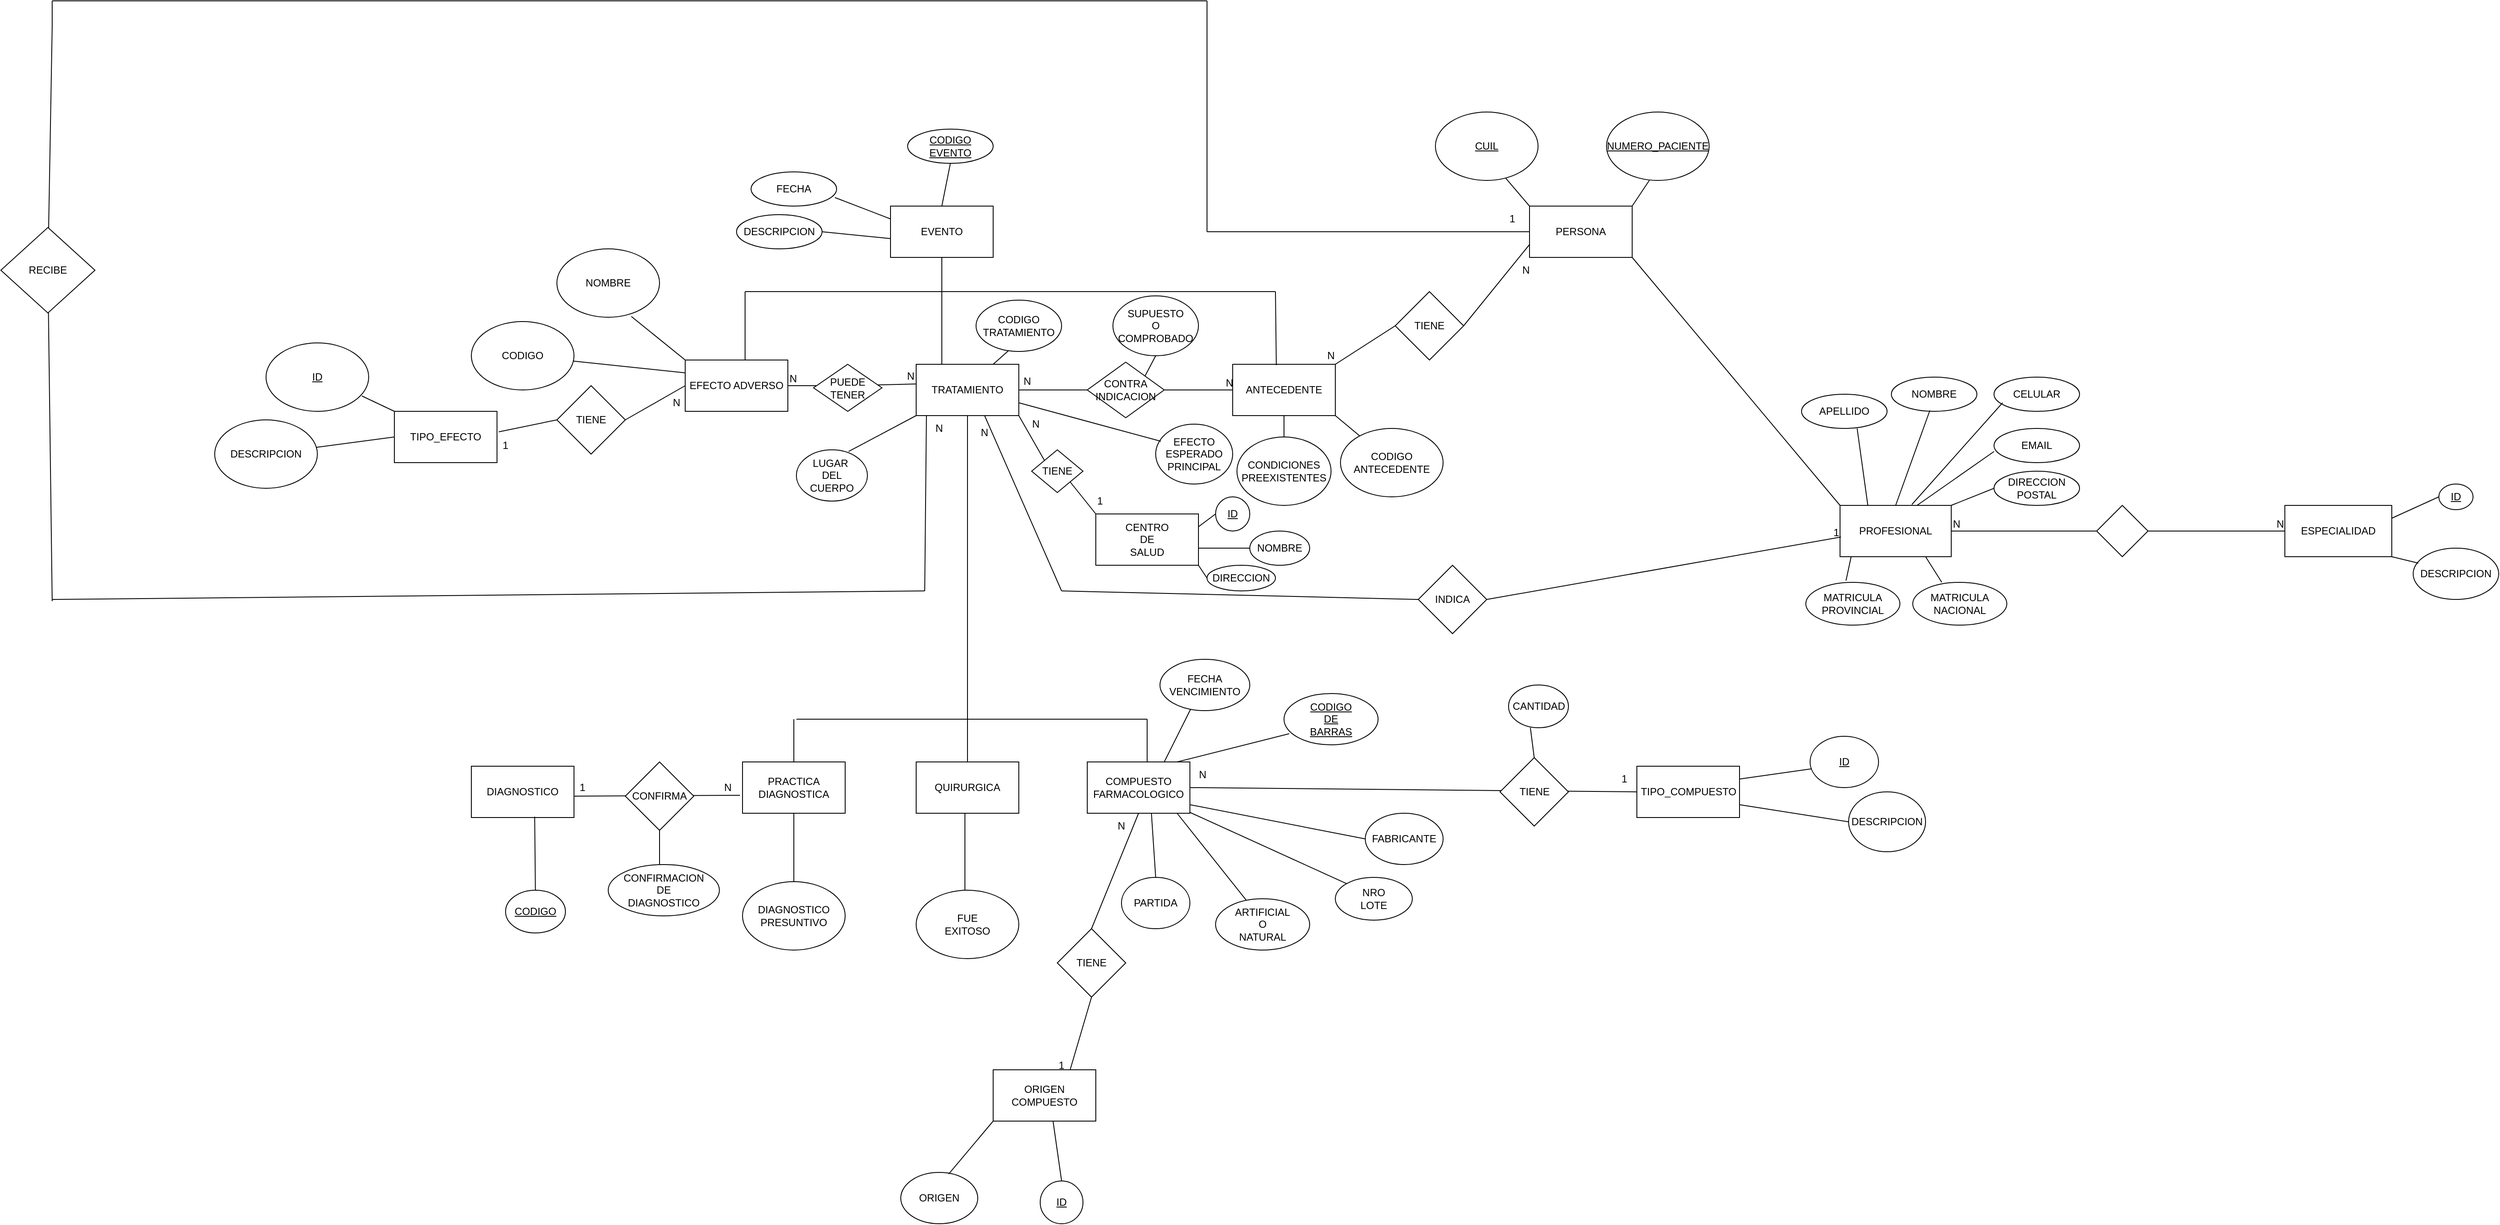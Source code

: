 <mxfile version="21.1.2" type="device">
  <diagram name="Página-1" id="tJ8bH1NhNrcFLUNnNZUb">
    <mxGraphModel dx="4074" dy="2107" grid="1" gridSize="10" guides="1" tooltips="1" connect="1" arrows="1" fold="1" page="1" pageScale="1" pageWidth="827" pageHeight="1169" math="0" shadow="0">
      <root>
        <mxCell id="0" />
        <mxCell id="1" parent="0" />
        <mxCell id="B7g81SeDOoeG7HOJfXg6-3" value="PERSONA" style="rounded=0;whiteSpace=wrap;html=1;" parent="1" vertex="1">
          <mxGeometry x="-303" y="-30" width="120" height="60" as="geometry" />
        </mxCell>
        <mxCell id="B7g81SeDOoeG7HOJfXg6-4" value="&lt;u&gt;CUIL&lt;/u&gt;" style="ellipse;whiteSpace=wrap;html=1;" parent="1" vertex="1">
          <mxGeometry x="-413" y="-140" width="120" height="80" as="geometry" />
        </mxCell>
        <mxCell id="B7g81SeDOoeG7HOJfXg6-5" value="&lt;u&gt;NUMERO_PACIENTE&lt;/u&gt;" style="ellipse;whiteSpace=wrap;html=1;" parent="1" vertex="1">
          <mxGeometry x="-213" y="-140" width="120" height="80" as="geometry" />
        </mxCell>
        <mxCell id="B7g81SeDOoeG7HOJfXg6-6" value="" style="endArrow=none;html=1;rounded=0;exitX=1;exitY=0;exitDx=0;exitDy=0;" parent="1" source="B7g81SeDOoeG7HOJfXg6-3" edge="1">
          <mxGeometry width="50" height="50" relative="1" as="geometry">
            <mxPoint x="-213" y="-10" as="sourcePoint" />
            <mxPoint x="-163" y="-60" as="targetPoint" />
          </mxGeometry>
        </mxCell>
        <mxCell id="B7g81SeDOoeG7HOJfXg6-7" value="" style="endArrow=none;html=1;rounded=0;exitX=0;exitY=0;exitDx=0;exitDy=0;entryX=0.683;entryY=0.963;entryDx=0;entryDy=0;entryPerimeter=0;" parent="1" source="B7g81SeDOoeG7HOJfXg6-3" edge="1" target="B7g81SeDOoeG7HOJfXg6-4">
          <mxGeometry width="50" height="50" relative="1" as="geometry">
            <mxPoint x="-363" y="-20" as="sourcePoint" />
            <mxPoint x="-313" y="-70" as="targetPoint" />
          </mxGeometry>
        </mxCell>
        <mxCell id="B7g81SeDOoeG7HOJfXg6-8" value="ANTECEDENTE" style="rounded=0;whiteSpace=wrap;html=1;" parent="1" vertex="1">
          <mxGeometry x="-650" y="155" width="120" height="60" as="geometry" />
        </mxCell>
        <mxCell id="B7g81SeDOoeG7HOJfXg6-9" value="CONDICIONES&lt;br&gt;PREEXISTENTES" style="ellipse;whiteSpace=wrap;html=1;" parent="1" vertex="1">
          <mxGeometry x="-645" y="240" width="110" height="80" as="geometry" />
        </mxCell>
        <mxCell id="B7g81SeDOoeG7HOJfXg6-10" value="DIAGNOSTICO" style="rounded=0;whiteSpace=wrap;html=1;" parent="1" vertex="1">
          <mxGeometry x="-1540" y="625" width="120" height="60" as="geometry" />
        </mxCell>
        <mxCell id="B7g81SeDOoeG7HOJfXg6-11" value="&lt;span style=&quot;font-style: normal;&quot;&gt;&lt;u&gt;CODIGO&lt;/u&gt;&lt;/span&gt;" style="ellipse;whiteSpace=wrap;html=1;fontStyle=2" parent="1" vertex="1">
          <mxGeometry x="-1500" y="770" width="70" height="50" as="geometry" />
        </mxCell>
        <mxCell id="B7g81SeDOoeG7HOJfXg6-12" value="" style="endArrow=none;html=1;rounded=0;exitX=0.617;exitY=0.983;exitDx=0;exitDy=0;exitPerimeter=0;" parent="1" source="B7g81SeDOoeG7HOJfXg6-10" target="B7g81SeDOoeG7HOJfXg6-11" edge="1">
          <mxGeometry width="50" height="50" relative="1" as="geometry">
            <mxPoint x="-1484" y="675" as="sourcePoint" />
            <mxPoint x="-1627" y="637" as="targetPoint" />
          </mxGeometry>
        </mxCell>
        <mxCell id="B7g81SeDOoeG7HOJfXg6-13" value="&lt;span&gt;CODIGO&lt;br&gt;ANTECEDENTE&lt;/span&gt;" style="ellipse;whiteSpace=wrap;html=1;fontStyle=0" parent="1" vertex="1">
          <mxGeometry x="-524" y="230" width="120" height="80" as="geometry" />
        </mxCell>
        <mxCell id="B7g81SeDOoeG7HOJfXg6-14" value="" style="endArrow=none;html=1;rounded=0;" parent="1" edge="1">
          <mxGeometry width="50" height="50" relative="1" as="geometry">
            <mxPoint x="-600" y="70" as="sourcePoint" />
            <mxPoint x="-720" y="70" as="targetPoint" />
            <Array as="points">
              <mxPoint x="-640" y="70" />
            </Array>
          </mxGeometry>
        </mxCell>
        <mxCell id="B7g81SeDOoeG7HOJfXg6-15" value="" style="endArrow=none;html=1;rounded=0;exitX=1;exitY=1;exitDx=0;exitDy=0;" parent="1" source="B7g81SeDOoeG7HOJfXg6-8" target="B7g81SeDOoeG7HOJfXg6-13" edge="1">
          <mxGeometry width="50" height="50" relative="1" as="geometry">
            <mxPoint x="608.99" y="-160" as="sourcePoint" />
            <mxPoint x="658.99" y="-210" as="targetPoint" />
          </mxGeometry>
        </mxCell>
        <mxCell id="B7g81SeDOoeG7HOJfXg6-16" value="EFECTO ADVERSO" style="rounded=0;whiteSpace=wrap;html=1;" parent="1" vertex="1">
          <mxGeometry x="-1290" y="150" width="120" height="60" as="geometry" />
        </mxCell>
        <mxCell id="B7g81SeDOoeG7HOJfXg6-17" value="EVENTO" style="rounded=0;whiteSpace=wrap;html=1;" parent="1" vertex="1">
          <mxGeometry x="-1050" y="-30" width="120" height="60" as="geometry" />
        </mxCell>
        <mxCell id="B7g81SeDOoeG7HOJfXg6-18" value="TRATAMIENTO" style="rounded=0;whiteSpace=wrap;html=1;" parent="1" vertex="1">
          <mxGeometry x="-1020" y="155" width="120" height="60" as="geometry" />
        </mxCell>
        <mxCell id="B7g81SeDOoeG7HOJfXg6-19" value="PRACTICA&lt;br&gt;DIAGNOSTICA" style="rounded=0;whiteSpace=wrap;html=1;" parent="1" vertex="1">
          <mxGeometry x="-1223" y="620" width="120" height="60" as="geometry" />
        </mxCell>
        <mxCell id="B7g81SeDOoeG7HOJfXg6-20" value="QUIRURGICA" style="rounded=0;whiteSpace=wrap;html=1;" parent="1" vertex="1">
          <mxGeometry x="-1020" y="620" width="120" height="60" as="geometry" />
        </mxCell>
        <mxCell id="B7g81SeDOoeG7HOJfXg6-21" value="COMPUESTO&lt;br&gt;FARMACOLOGICO" style="rounded=0;whiteSpace=wrap;html=1;" parent="1" vertex="1">
          <mxGeometry x="-820" y="620" width="120" height="60" as="geometry" />
        </mxCell>
        <mxCell id="B7g81SeDOoeG7HOJfXg6-22" value="" style="endArrow=none;html=1;rounded=0;" parent="1" edge="1">
          <mxGeometry width="50" height="50" relative="1" as="geometry">
            <mxPoint x="-960" y="570" as="sourcePoint" />
            <mxPoint x="-960" y="530" as="targetPoint" />
          </mxGeometry>
        </mxCell>
        <mxCell id="B7g81SeDOoeG7HOJfXg6-23" value="" style="endArrow=none;html=1;rounded=0;" parent="1" edge="1">
          <mxGeometry width="50" height="50" relative="1" as="geometry">
            <mxPoint x="-1160" y="570" as="sourcePoint" />
            <mxPoint x="-750" y="570" as="targetPoint" />
          </mxGeometry>
        </mxCell>
        <mxCell id="B7g81SeDOoeG7HOJfXg6-24" value="" style="endArrow=none;html=1;rounded=0;exitX=0.5;exitY=0;exitDx=0;exitDy=0;" parent="1" source="B7g81SeDOoeG7HOJfXg6-19" edge="1">
          <mxGeometry width="50" height="50" relative="1" as="geometry">
            <mxPoint x="-1163" y="605" as="sourcePoint" />
            <mxPoint x="-1163" y="570" as="targetPoint" />
          </mxGeometry>
        </mxCell>
        <mxCell id="B7g81SeDOoeG7HOJfXg6-25" value="" style="endArrow=none;html=1;rounded=0;exitX=0.5;exitY=0;exitDx=0;exitDy=0;" parent="1" source="B7g81SeDOoeG7HOJfXg6-20" edge="1">
          <mxGeometry width="50" height="50" relative="1" as="geometry">
            <mxPoint x="-960.5" y="605" as="sourcePoint" />
            <mxPoint x="-960" y="570" as="targetPoint" />
          </mxGeometry>
        </mxCell>
        <mxCell id="B7g81SeDOoeG7HOJfXg6-27" value="" style="endArrow=none;html=1;rounded=0;" parent="1" edge="1">
          <mxGeometry width="50" height="50" relative="1" as="geometry">
            <mxPoint x="-750" y="620" as="sourcePoint" />
            <mxPoint x="-750" y="570" as="targetPoint" />
          </mxGeometry>
        </mxCell>
        <mxCell id="B7g81SeDOoeG7HOJfXg6-28" value="&lt;span&gt;CODIGO&lt;/span&gt;" style="ellipse;whiteSpace=wrap;html=1;fontStyle=0" parent="1" vertex="1">
          <mxGeometry x="-1540" y="105" width="120" height="80" as="geometry" />
        </mxCell>
        <mxCell id="B7g81SeDOoeG7HOJfXg6-29" value="NOMBRE" style="ellipse;whiteSpace=wrap;html=1;" parent="1" vertex="1">
          <mxGeometry x="-1440" y="20" width="120" height="80" as="geometry" />
        </mxCell>
        <mxCell id="B7g81SeDOoeG7HOJfXg6-30" value="TIPO_EFECTO" style="rounded=0;whiteSpace=wrap;html=1;" parent="1" vertex="1">
          <mxGeometry x="-1630" y="210" width="120" height="60" as="geometry" />
        </mxCell>
        <mxCell id="B7g81SeDOoeG7HOJfXg6-32" value="" style="endArrow=none;html=1;rounded=0;entryX=0;entryY=0.25;entryDx=0;entryDy=0;" parent="1" source="B7g81SeDOoeG7HOJfXg6-28" target="B7g81SeDOoeG7HOJfXg6-16" edge="1">
          <mxGeometry width="50" height="50" relative="1" as="geometry">
            <mxPoint x="-1341" y="306" as="sourcePoint" />
            <mxPoint x="-1290" y="250" as="targetPoint" />
          </mxGeometry>
        </mxCell>
        <mxCell id="B7g81SeDOoeG7HOJfXg6-33" value="" style="endArrow=none;html=1;rounded=0;entryX=0.725;entryY=0.988;entryDx=0;entryDy=0;entryPerimeter=0;exitX=0;exitY=0;exitDx=0;exitDy=0;" parent="1" target="B7g81SeDOoeG7HOJfXg6-29" edge="1" source="B7g81SeDOoeG7HOJfXg6-16">
          <mxGeometry width="50" height="50" relative="1" as="geometry">
            <mxPoint x="-1250" y="350" as="sourcePoint" />
            <mxPoint x="-1230" y="310" as="targetPoint" />
          </mxGeometry>
        </mxCell>
        <mxCell id="B7g81SeDOoeG7HOJfXg6-34" value="" style="endArrow=none;html=1;rounded=0;entryX=0;entryY=0.5;entryDx=0;entryDy=0;exitX=1;exitY=0.5;exitDx=0;exitDy=0;" parent="1" source="B7g81SeDOoeG7HOJfXg6-35" target="B7g81SeDOoeG7HOJfXg6-16" edge="1">
          <mxGeometry width="50" height="50" relative="1" as="geometry">
            <mxPoint x="-1500" y="400" as="sourcePoint" />
            <mxPoint x="-1450" y="350" as="targetPoint" />
          </mxGeometry>
        </mxCell>
        <mxCell id="B7g81SeDOoeG7HOJfXg6-36" value="ID" style="ellipse;whiteSpace=wrap;html=1;fontStyle=4" parent="1" vertex="1">
          <mxGeometry x="-1780" y="130" width="120" height="80" as="geometry" />
        </mxCell>
        <mxCell id="B7g81SeDOoeG7HOJfXg6-37" value="DESCRIPCION" style="ellipse;whiteSpace=wrap;html=1;" parent="1" vertex="1">
          <mxGeometry x="-1840" y="220" width="120" height="80" as="geometry" />
        </mxCell>
        <mxCell id="B7g81SeDOoeG7HOJfXg6-38" value="" style="endArrow=none;html=1;rounded=0;entryX=0;entryY=0;entryDx=0;entryDy=0;exitX=0.933;exitY=0.775;exitDx=0;exitDy=0;exitPerimeter=0;" parent="1" source="B7g81SeDOoeG7HOJfXg6-36" target="B7g81SeDOoeG7HOJfXg6-30" edge="1">
          <mxGeometry width="50" height="50" relative="1" as="geometry">
            <mxPoint x="-1630" y="270" as="sourcePoint" />
            <mxPoint x="-1580" y="220" as="targetPoint" />
          </mxGeometry>
        </mxCell>
        <mxCell id="B7g81SeDOoeG7HOJfXg6-39" value="" style="endArrow=none;html=1;rounded=0;entryX=0;entryY=0.5;entryDx=0;entryDy=0;" parent="1" target="B7g81SeDOoeG7HOJfXg6-30" edge="1" source="B7g81SeDOoeG7HOJfXg6-37">
          <mxGeometry width="50" height="50" relative="1" as="geometry">
            <mxPoint x="-1670" y="405" as="sourcePoint" />
            <mxPoint x="-1620" y="355" as="targetPoint" />
          </mxGeometry>
        </mxCell>
        <mxCell id="B7g81SeDOoeG7HOJfXg6-40" value="TIPO_COMPUESTO" style="rounded=0;whiteSpace=wrap;html=1;" parent="1" vertex="1">
          <mxGeometry x="-177.5" y="625" width="120" height="60" as="geometry" />
        </mxCell>
        <mxCell id="B7g81SeDOoeG7HOJfXg6-41" value="" style="endArrow=none;html=1;rounded=0;entryX=0;entryY=0.5;entryDx=0;entryDy=0;" parent="1" target="B7g81SeDOoeG7HOJfXg6-40" edge="1">
          <mxGeometry width="50" height="50" relative="1" as="geometry">
            <mxPoint x="-700" y="650" as="sourcePoint" />
            <mxPoint x="-650" y="600" as="targetPoint" />
          </mxGeometry>
        </mxCell>
        <mxCell id="B7g81SeDOoeG7HOJfXg6-42" value="TIENE" style="rhombus;whiteSpace=wrap;html=1;" parent="1" vertex="1">
          <mxGeometry x="-337.5" y="615" width="80" height="80" as="geometry" />
        </mxCell>
        <mxCell id="B7g81SeDOoeG7HOJfXg6-43" value="ID" style="ellipse;whiteSpace=wrap;html=1;fontStyle=4" parent="1" vertex="1">
          <mxGeometry x="25" y="590" width="80" height="60" as="geometry" />
        </mxCell>
        <mxCell id="B7g81SeDOoeG7HOJfXg6-44" value="DESCRIPCION" style="ellipse;whiteSpace=wrap;html=1;" parent="1" vertex="1">
          <mxGeometry x="70" y="655" width="90" height="70" as="geometry" />
        </mxCell>
        <mxCell id="B7g81SeDOoeG7HOJfXg6-45" value="" style="endArrow=none;html=1;rounded=0;exitX=1;exitY=0.25;exitDx=0;exitDy=0;entryX=0.025;entryY=0.633;entryDx=0;entryDy=0;entryPerimeter=0;" parent="1" source="B7g81SeDOoeG7HOJfXg6-40" target="B7g81SeDOoeG7HOJfXg6-43" edge="1">
          <mxGeometry width="50" height="50" relative="1" as="geometry">
            <mxPoint x="-17.5" y="730" as="sourcePoint" />
            <mxPoint x="6.5" y="622" as="targetPoint" />
          </mxGeometry>
        </mxCell>
        <mxCell id="B7g81SeDOoeG7HOJfXg6-46" value="" style="endArrow=none;html=1;rounded=0;exitX=1;exitY=0.75;exitDx=0;exitDy=0;entryX=0;entryY=0.5;entryDx=0;entryDy=0;" parent="1" source="B7g81SeDOoeG7HOJfXg6-40" target="B7g81SeDOoeG7HOJfXg6-44" edge="1">
          <mxGeometry width="50" height="50" relative="1" as="geometry">
            <mxPoint x="732.5" y="770" as="sourcePoint" />
            <mxPoint x="832.5" y="750" as="targetPoint" />
          </mxGeometry>
        </mxCell>
        <mxCell id="B7g81SeDOoeG7HOJfXg6-47" value="ORIGEN&lt;br&gt;COMPUESTO" style="rounded=0;whiteSpace=wrap;html=1;" parent="1" vertex="1">
          <mxGeometry x="-930" y="980" width="120" height="60" as="geometry" />
        </mxCell>
        <mxCell id="B7g81SeDOoeG7HOJfXg6-48" value="" style="endArrow=none;html=1;rounded=0;exitX=0.5;exitY=0;exitDx=0;exitDy=0;" parent="1" source="B7g81SeDOoeG7HOJfXg6-49" edge="1">
          <mxGeometry width="50" height="50" relative="1" as="geometry">
            <mxPoint x="-810" y="730" as="sourcePoint" />
            <mxPoint x="-760" y="680" as="targetPoint" />
            <Array as="points" />
          </mxGeometry>
        </mxCell>
        <mxCell id="B7g81SeDOoeG7HOJfXg6-50" value="ORIGEN" style="ellipse;whiteSpace=wrap;html=1;" parent="1" vertex="1">
          <mxGeometry x="-1038" y="1100" width="90" height="60" as="geometry" />
        </mxCell>
        <mxCell id="B7g81SeDOoeG7HOJfXg6-51" value="&lt;u&gt;ID&lt;/u&gt;" style="ellipse;whiteSpace=wrap;html=1;" parent="1" vertex="1">
          <mxGeometry x="-875" y="1110" width="50" height="50" as="geometry" />
        </mxCell>
        <mxCell id="B7g81SeDOoeG7HOJfXg6-52" value="" style="endArrow=none;html=1;rounded=0;exitX=0.5;exitY=0;exitDx=0;exitDy=0;" parent="1" source="B7g81SeDOoeG7HOJfXg6-51" edge="1">
          <mxGeometry width="50" height="50" relative="1" as="geometry">
            <mxPoint x="-910" y="1090" as="sourcePoint" />
            <mxPoint x="-860" y="1040" as="targetPoint" />
          </mxGeometry>
        </mxCell>
        <mxCell id="B7g81SeDOoeG7HOJfXg6-53" value="" style="endArrow=none;html=1;rounded=0;entryX=0.622;entryY=0.033;entryDx=0;entryDy=0;entryPerimeter=0;exitX=0;exitY=1;exitDx=0;exitDy=0;" parent="1" source="B7g81SeDOoeG7HOJfXg6-47" target="B7g81SeDOoeG7HOJfXg6-50" edge="1">
          <mxGeometry width="50" height="50" relative="1" as="geometry">
            <mxPoint x="-700" y="930" as="sourcePoint" />
            <mxPoint x="-650" y="880" as="targetPoint" />
          </mxGeometry>
        </mxCell>
        <mxCell id="QasiygPqZW1ddP8b3eg4-4" value="" style="endArrow=none;html=1;rounded=0;entryX=0;entryY=0.383;entryDx=0;entryDy=0;entryPerimeter=0;exitX=1;exitY=0.5;exitDx=0;exitDy=0;" parent="1" target="B7g81SeDOoeG7HOJfXg6-18" edge="1" source="B7g81SeDOoeG7HOJfXg6-16">
          <mxGeometry relative="1" as="geometry">
            <mxPoint x="-460" y="470" as="sourcePoint" />
            <mxPoint x="-350" y="499.5" as="targetPoint" />
            <Array as="points">
              <mxPoint x="-1100" y="180" />
            </Array>
          </mxGeometry>
        </mxCell>
        <mxCell id="QasiygPqZW1ddP8b3eg4-5" value="N" style="resizable=0;html=1;whiteSpace=wrap;align=left;verticalAlign=bottom;" parent="QasiygPqZW1ddP8b3eg4-4" connectable="0" vertex="1">
          <mxGeometry x="-1" relative="1" as="geometry" />
        </mxCell>
        <mxCell id="QasiygPqZW1ddP8b3eg4-6" value="N" style="resizable=0;html=1;whiteSpace=wrap;align=right;verticalAlign=bottom;" parent="QasiygPqZW1ddP8b3eg4-4" connectable="0" vertex="1">
          <mxGeometry x="1" relative="1" as="geometry" />
        </mxCell>
        <mxCell id="QasiygPqZW1ddP8b3eg4-7" value="PROFESIONAL" style="whiteSpace=wrap;html=1;align=center;" parent="1" vertex="1">
          <mxGeometry x="60" y="320" width="130" height="60" as="geometry" />
        </mxCell>
        <mxCell id="QasiygPqZW1ddP8b3eg4-8" value="NOMBRE" style="ellipse;whiteSpace=wrap;html=1;align=center;" parent="1" vertex="1">
          <mxGeometry x="120" y="170" width="100" height="40" as="geometry" />
        </mxCell>
        <mxCell id="QasiygPqZW1ddP8b3eg4-9" value="APELLIDO" style="ellipse;whiteSpace=wrap;html=1;align=center;" parent="1" vertex="1">
          <mxGeometry x="15" y="190" width="100" height="40" as="geometry" />
        </mxCell>
        <mxCell id="QasiygPqZW1ddP8b3eg4-10" value="ESPECIALIDAD" style="whiteSpace=wrap;html=1;align=center;" parent="1" vertex="1">
          <mxGeometry x="580" y="320" width="125" height="60" as="geometry" />
        </mxCell>
        <mxCell id="QasiygPqZW1ddP8b3eg4-11" value="" style="endArrow=none;html=1;rounded=0;entryX=0;entryY=0.5;entryDx=0;entryDy=0;" parent="1" source="QasiygPqZW1ddP8b3eg4-19" target="QasiygPqZW1ddP8b3eg4-10" edge="1">
          <mxGeometry relative="1" as="geometry">
            <mxPoint x="190" y="350" as="sourcePoint" />
            <mxPoint x="350" y="350" as="targetPoint" />
          </mxGeometry>
        </mxCell>
        <mxCell id="QasiygPqZW1ddP8b3eg4-13" value="N" style="resizable=0;html=1;whiteSpace=wrap;align=right;verticalAlign=bottom;" parent="QasiygPqZW1ddP8b3eg4-11" connectable="0" vertex="1">
          <mxGeometry x="1" relative="1" as="geometry" />
        </mxCell>
        <mxCell id="QasiygPqZW1ddP8b3eg4-14" value="" style="endArrow=none;html=1;rounded=0;entryX=0;entryY=0;entryDx=0;entryDy=0;exitX=1;exitY=1;exitDx=0;exitDy=0;" parent="1" source="B7g81SeDOoeG7HOJfXg6-3" target="QasiygPqZW1ddP8b3eg4-7" edge="1">
          <mxGeometry relative="1" as="geometry">
            <mxPoint x="-150" y="199" as="sourcePoint" />
            <mxPoint x="10" y="199" as="targetPoint" />
          </mxGeometry>
        </mxCell>
        <mxCell id="QasiygPqZW1ddP8b3eg4-16" value="MATRICULA&lt;br&gt;NACIONAL" style="ellipse;whiteSpace=wrap;html=1;align=center;fontStyle=0" parent="1" vertex="1">
          <mxGeometry x="145" y="410" width="110" height="50" as="geometry" />
        </mxCell>
        <mxCell id="QasiygPqZW1ddP8b3eg4-17" value="PUEDE&lt;br&gt;TENER" style="rhombus;whiteSpace=wrap;html=1;" parent="1" vertex="1">
          <mxGeometry x="-1140" y="155" width="80" height="55" as="geometry" />
        </mxCell>
        <mxCell id="QasiygPqZW1ddP8b3eg4-20" value="" style="endArrow=none;html=1;rounded=0;entryX=0;entryY=0.5;entryDx=0;entryDy=0;" parent="1" target="QasiygPqZW1ddP8b3eg4-19" edge="1">
          <mxGeometry relative="1" as="geometry">
            <mxPoint x="190" y="350" as="sourcePoint" />
            <mxPoint x="380" y="350" as="targetPoint" />
          </mxGeometry>
        </mxCell>
        <mxCell id="QasiygPqZW1ddP8b3eg4-21" value="N" style="resizable=0;html=1;whiteSpace=wrap;align=left;verticalAlign=bottom;" parent="QasiygPqZW1ddP8b3eg4-20" connectable="0" vertex="1">
          <mxGeometry x="-1" relative="1" as="geometry" />
        </mxCell>
        <mxCell id="QasiygPqZW1ddP8b3eg4-19" value="" style="rhombus;whiteSpace=wrap;html=1;" parent="1" vertex="1">
          <mxGeometry x="360" y="320" width="60" height="60" as="geometry" />
        </mxCell>
        <mxCell id="QasiygPqZW1ddP8b3eg4-24" value="MATRICULA&lt;br&gt;PROVINCIAL" style="ellipse;whiteSpace=wrap;html=1;align=center;fontStyle=0;" parent="1" vertex="1">
          <mxGeometry x="20" y="410" width="110" height="50" as="geometry" />
        </mxCell>
        <mxCell id="QasiygPqZW1ddP8b3eg4-25" value="" style="endArrow=none;html=1;rounded=0;exitX=0.427;exitY=-0.04;exitDx=0;exitDy=0;exitPerimeter=0;entryX=0.1;entryY=1;entryDx=0;entryDy=0;entryPerimeter=0;" parent="1" source="QasiygPqZW1ddP8b3eg4-24" target="QasiygPqZW1ddP8b3eg4-7" edge="1">
          <mxGeometry relative="1" as="geometry">
            <mxPoint y="380" as="sourcePoint" />
            <mxPoint x="60" y="380" as="targetPoint" />
          </mxGeometry>
        </mxCell>
        <mxCell id="QasiygPqZW1ddP8b3eg4-26" value="" style="endArrow=none;html=1;rounded=0;entryX=0.309;entryY=0;entryDx=0;entryDy=0;entryPerimeter=0;" parent="1" target="QasiygPqZW1ddP8b3eg4-16" edge="1">
          <mxGeometry relative="1" as="geometry">
            <mxPoint x="160" y="380" as="sourcePoint" />
            <mxPoint x="190" y="410" as="targetPoint" />
          </mxGeometry>
        </mxCell>
        <mxCell id="QasiygPqZW1ddP8b3eg4-27" value="CELULAR" style="ellipse;whiteSpace=wrap;html=1;align=center;" parent="1" vertex="1">
          <mxGeometry x="240" y="170" width="100" height="40" as="geometry" />
        </mxCell>
        <mxCell id="QasiygPqZW1ddP8b3eg4-28" value="EMAIL" style="ellipse;whiteSpace=wrap;html=1;align=center;" parent="1" vertex="1">
          <mxGeometry x="240" y="230" width="100" height="40" as="geometry" />
        </mxCell>
        <mxCell id="QasiygPqZW1ddP8b3eg4-29" value="DIRECCION&lt;br&gt;POSTAL" style="ellipse;whiteSpace=wrap;html=1;align=center;" parent="1" vertex="1">
          <mxGeometry x="240" y="280" width="100" height="40" as="geometry" />
        </mxCell>
        <mxCell id="QasiygPqZW1ddP8b3eg4-30" value="" style="endArrow=none;html=1;rounded=0;entryX=0.25;entryY=0;entryDx=0;entryDy=0;" parent="1" target="QasiygPqZW1ddP8b3eg4-7" edge="1">
          <mxGeometry relative="1" as="geometry">
            <mxPoint x="80" y="230" as="sourcePoint" />
            <mxPoint x="240" y="230" as="targetPoint" />
          </mxGeometry>
        </mxCell>
        <mxCell id="QasiygPqZW1ddP8b3eg4-31" value="" style="endArrow=none;html=1;rounded=0;entryX=0.5;entryY=0;entryDx=0;entryDy=0;" parent="1" target="QasiygPqZW1ddP8b3eg4-7" edge="1">
          <mxGeometry relative="1" as="geometry">
            <mxPoint x="165" y="209" as="sourcePoint" />
            <mxPoint x="325" y="209" as="targetPoint" />
          </mxGeometry>
        </mxCell>
        <mxCell id="QasiygPqZW1ddP8b3eg4-32" value="" style="endArrow=none;html=1;rounded=0;exitX=0.646;exitY=-0.017;exitDx=0;exitDy=0;exitPerimeter=0;" parent="1" source="QasiygPqZW1ddP8b3eg4-7" edge="1">
          <mxGeometry relative="1" as="geometry">
            <mxPoint x="90" y="200" as="sourcePoint" />
            <mxPoint x="250" y="200" as="targetPoint" />
          </mxGeometry>
        </mxCell>
        <mxCell id="QasiygPqZW1ddP8b3eg4-33" value="" style="endArrow=none;html=1;rounded=0;entryX=0;entryY=0.675;entryDx=0;entryDy=0;entryPerimeter=0;" parent="1" target="QasiygPqZW1ddP8b3eg4-28" edge="1">
          <mxGeometry relative="1" as="geometry">
            <mxPoint x="150" y="320" as="sourcePoint" />
            <mxPoint x="310" y="320" as="targetPoint" />
          </mxGeometry>
        </mxCell>
        <mxCell id="QasiygPqZW1ddP8b3eg4-34" value="" style="endArrow=none;html=1;rounded=0;entryX=0;entryY=0.5;entryDx=0;entryDy=0;" parent="1" target="QasiygPqZW1ddP8b3eg4-29" edge="1">
          <mxGeometry relative="1" as="geometry">
            <mxPoint x="190" y="320" as="sourcePoint" />
            <mxPoint x="350" y="320" as="targetPoint" />
          </mxGeometry>
        </mxCell>
        <mxCell id="QasiygPqZW1ddP8b3eg4-39" value="" style="endArrow=none;html=1;rounded=0;entryX=0.008;entryY=0.617;entryDx=0;entryDy=0;entryPerimeter=0;exitX=1;exitY=0.5;exitDx=0;exitDy=0;" parent="1" source="QasiygPqZW1ddP8b3eg4-43" target="QasiygPqZW1ddP8b3eg4-7" edge="1">
          <mxGeometry relative="1" as="geometry">
            <mxPoint x="-150" y="499.5" as="sourcePoint" />
            <mxPoint x="50" y="340" as="targetPoint" />
          </mxGeometry>
        </mxCell>
        <mxCell id="QasiygPqZW1ddP8b3eg4-41" value="1" style="resizable=0;html=1;whiteSpace=wrap;align=right;verticalAlign=bottom;" parent="QasiygPqZW1ddP8b3eg4-39" connectable="0" vertex="1">
          <mxGeometry x="1" relative="1" as="geometry">
            <mxPoint x="-1" y="3" as="offset" />
          </mxGeometry>
        </mxCell>
        <mxCell id="QasiygPqZW1ddP8b3eg4-44" value="" style="endArrow=none;html=1;rounded=0;entryX=0;entryY=0.5;entryDx=0;entryDy=0;" parent="1" target="QasiygPqZW1ddP8b3eg4-43" edge="1">
          <mxGeometry relative="1" as="geometry">
            <mxPoint x="-850" y="420" as="sourcePoint" />
            <mxPoint x="61" y="357" as="targetPoint" />
          </mxGeometry>
        </mxCell>
        <mxCell id="QasiygPqZW1ddP8b3eg4-45" value="N" style="resizable=0;html=1;whiteSpace=wrap;align=left;verticalAlign=bottom;" parent="QasiygPqZW1ddP8b3eg4-44" connectable="0" vertex="1">
          <mxGeometry x="-1" relative="1" as="geometry">
            <mxPoint x="190" y="-235" as="offset" />
          </mxGeometry>
        </mxCell>
        <mxCell id="QasiygPqZW1ddP8b3eg4-43" value="INDICA" style="rhombus;whiteSpace=wrap;html=1;" parent="1" vertex="1">
          <mxGeometry x="-433" y="390" width="80" height="80" as="geometry" />
        </mxCell>
        <mxCell id="QasiygPqZW1ddP8b3eg4-49" value="LUGAR&amp;nbsp;&lt;br&gt;DEL&lt;br&gt;CUERPO" style="ellipse;whiteSpace=wrap;html=1;" parent="1" vertex="1">
          <mxGeometry x="-1160" y="255" width="83" height="60" as="geometry" />
        </mxCell>
        <mxCell id="QasiygPqZW1ddP8b3eg4-50" value="EFECTO&lt;br&gt;ESPERADO&lt;br&gt;PRINCIPAL" style="ellipse;whiteSpace=wrap;html=1;" parent="1" vertex="1">
          <mxGeometry x="-740" y="225" width="90" height="70" as="geometry" />
        </mxCell>
        <mxCell id="QasiygPqZW1ddP8b3eg4-53" value="SUPUESTO&lt;br&gt;O&lt;br&gt;COMPROBADO" style="ellipse;whiteSpace=wrap;html=1;" parent="1" vertex="1">
          <mxGeometry x="-790" y="75" width="100" height="70" as="geometry" />
        </mxCell>
        <mxCell id="QasiygPqZW1ddP8b3eg4-55" value="" style="endArrow=none;html=1;rounded=0;entryX=0.5;entryY=1;entryDx=0;entryDy=0;exitX=1;exitY=0;exitDx=0;exitDy=0;" parent="1" source="QasiygPqZW1ddP8b3eg4-52" target="QasiygPqZW1ddP8b3eg4-53" edge="1">
          <mxGeometry width="50" height="50" relative="1" as="geometry">
            <mxPoint x="-602.5" y="100" as="sourcePoint" />
            <mxPoint x="-722.5" y="120" as="targetPoint" />
          </mxGeometry>
        </mxCell>
        <mxCell id="QasiygPqZW1ddP8b3eg4-57" value="" style="endArrow=none;html=1;rounded=0;entryX=0.067;entryY=0.286;entryDx=0;entryDy=0;entryPerimeter=0;" parent="1" target="QasiygPqZW1ddP8b3eg4-50" edge="1">
          <mxGeometry width="50" height="50" relative="1" as="geometry">
            <mxPoint x="-900" y="200" as="sourcePoint" />
            <mxPoint x="-213" y="340" as="targetPoint" />
          </mxGeometry>
        </mxCell>
        <mxCell id="QasiygPqZW1ddP8b3eg4-58" value="" style="endArrow=none;html=1;rounded=0;entryX=0.735;entryY=0.033;entryDx=0;entryDy=0;entryPerimeter=0;exitX=0;exitY=1;exitDx=0;exitDy=0;" parent="1" source="B7g81SeDOoeG7HOJfXg6-18" target="QasiygPqZW1ddP8b3eg4-49" edge="1">
          <mxGeometry width="50" height="50" relative="1" as="geometry">
            <mxPoint x="-353" y="400" as="sourcePoint" />
            <mxPoint x="-303" y="350" as="targetPoint" />
            <Array as="points" />
          </mxGeometry>
        </mxCell>
        <mxCell id="QasiygPqZW1ddP8b3eg4-59" value="" style="endArrow=none;html=1;rounded=0;exitX=0.25;exitY=0;exitDx=0;exitDy=0;" parent="1" source="B7g81SeDOoeG7HOJfXg6-18" edge="1">
          <mxGeometry width="50" height="50" relative="1" as="geometry">
            <mxPoint x="-1000" y="150" as="sourcePoint" />
            <mxPoint x="-990" y="70" as="targetPoint" />
          </mxGeometry>
        </mxCell>
        <mxCell id="QasiygPqZW1ddP8b3eg4-60" value="CODIGO&lt;br&gt;TRATAMIENTO" style="ellipse;whiteSpace=wrap;html=1;align=center;fontStyle=0;" parent="1" vertex="1">
          <mxGeometry x="-950" y="80" width="100" height="60" as="geometry" />
        </mxCell>
        <mxCell id="QasiygPqZW1ddP8b3eg4-61" value="" style="endArrow=none;html=1;rounded=0;entryX=0.38;entryY=0.983;entryDx=0;entryDy=0;exitX=0.75;exitY=0;exitDx=0;exitDy=0;entryPerimeter=0;" parent="1" source="B7g81SeDOoeG7HOJfXg6-18" target="QasiygPqZW1ddP8b3eg4-60" edge="1">
          <mxGeometry width="50" height="50" relative="1" as="geometry">
            <mxPoint x="-150" y="520" as="sourcePoint" />
            <mxPoint x="-100" y="470" as="targetPoint" />
          </mxGeometry>
        </mxCell>
        <mxCell id="QasiygPqZW1ddP8b3eg4-62" value="FUE&lt;br&gt;EXITOSO" style="ellipse;whiteSpace=wrap;html=1;" parent="1" vertex="1">
          <mxGeometry x="-1020" y="770" width="120" height="80" as="geometry" />
        </mxCell>
        <mxCell id="QasiygPqZW1ddP8b3eg4-63" value="" style="endArrow=none;html=1;rounded=0;" parent="1" edge="1">
          <mxGeometry width="50" height="50" relative="1" as="geometry">
            <mxPoint x="-963" y="770" as="sourcePoint" />
            <mxPoint x="-963" y="680" as="targetPoint" />
          </mxGeometry>
        </mxCell>
        <mxCell id="QasiygPqZW1ddP8b3eg4-64" value="DIAGNOSTICO&lt;br&gt;PRESUNTIVO" style="ellipse;whiteSpace=wrap;html=1;" parent="1" vertex="1">
          <mxGeometry x="-1223" y="760" width="120" height="80" as="geometry" />
        </mxCell>
        <mxCell id="QasiygPqZW1ddP8b3eg4-65" value="" style="endArrow=none;html=1;rounded=0;exitX=0.5;exitY=0;exitDx=0;exitDy=0;" parent="1" source="QasiygPqZW1ddP8b3eg4-64" edge="1">
          <mxGeometry width="50" height="50" relative="1" as="geometry">
            <mxPoint x="-1213" y="730" as="sourcePoint" />
            <mxPoint x="-1163" y="680" as="targetPoint" />
          </mxGeometry>
        </mxCell>
        <mxCell id="QasiygPqZW1ddP8b3eg4-66" value="1" style="text;html=1;strokeColor=none;fillColor=none;align=center;verticalAlign=middle;whiteSpace=wrap;rounded=0;" parent="1" vertex="1">
          <mxGeometry x="-222.5" y="625" width="60" height="30" as="geometry" />
        </mxCell>
        <mxCell id="QasiygPqZW1ddP8b3eg4-67" value="N" style="text;html=1;strokeColor=none;fillColor=none;align=center;verticalAlign=middle;whiteSpace=wrap;rounded=0;" parent="1" vertex="1">
          <mxGeometry x="-715" y="620" width="60" height="30" as="geometry" />
        </mxCell>
        <mxCell id="QasiygPqZW1ddP8b3eg4-69" value="N" style="text;html=1;strokeColor=none;fillColor=none;align=center;verticalAlign=middle;whiteSpace=wrap;rounded=0;" parent="1" vertex="1">
          <mxGeometry x="-810" y="680" width="60" height="30" as="geometry" />
        </mxCell>
        <mxCell id="QasiygPqZW1ddP8b3eg4-70" value="1" style="text;html=1;strokeColor=none;fillColor=none;align=center;verticalAlign=middle;whiteSpace=wrap;rounded=0;" parent="1" vertex="1">
          <mxGeometry x="-1530" y="235" width="60" height="30" as="geometry" />
        </mxCell>
        <mxCell id="QasiygPqZW1ddP8b3eg4-71" value="N" style="text;html=1;strokeColor=none;fillColor=none;align=center;verticalAlign=middle;whiteSpace=wrap;rounded=0;" parent="1" vertex="1">
          <mxGeometry x="-1330" y="185" width="60" height="30" as="geometry" />
        </mxCell>
        <mxCell id="QasiygPqZW1ddP8b3eg4-72" value="CANTIDAD" style="ellipse;whiteSpace=wrap;html=1;" parent="1" vertex="1">
          <mxGeometry x="-327.5" y="530" width="70" height="50" as="geometry" />
        </mxCell>
        <mxCell id="QasiygPqZW1ddP8b3eg4-73" value="" style="endArrow=none;html=1;rounded=0;exitX=1;exitY=0.75;exitDx=0;exitDy=0;entryX=0.5;entryY=0;entryDx=0;entryDy=0;" parent="1" target="B7g81SeDOoeG7HOJfXg6-42" edge="1">
          <mxGeometry width="50" height="50" relative="1" as="geometry">
            <mxPoint x="-302" y="580" as="sourcePoint" />
            <mxPoint x="-203" y="612" as="targetPoint" />
          </mxGeometry>
        </mxCell>
        <mxCell id="QasiygPqZW1ddP8b3eg4-74" value="FABRICANTE" style="ellipse;whiteSpace=wrap;html=1;" parent="1" vertex="1">
          <mxGeometry x="-495" y="680" width="91" height="60" as="geometry" />
        </mxCell>
        <mxCell id="QasiygPqZW1ddP8b3eg4-75" value="PARTIDA" style="ellipse;whiteSpace=wrap;html=1;" parent="1" vertex="1">
          <mxGeometry x="-780" y="755" width="80" height="60" as="geometry" />
        </mxCell>
        <mxCell id="QasiygPqZW1ddP8b3eg4-76" value="NRO&lt;br&gt;LOTE" style="ellipse;whiteSpace=wrap;html=1;" parent="1" vertex="1">
          <mxGeometry x="-530" y="755" width="90" height="50" as="geometry" />
        </mxCell>
        <mxCell id="QasiygPqZW1ddP8b3eg4-77" value="FECHA&lt;br&gt;VENCIMIENTO" style="ellipse;whiteSpace=wrap;html=1;" parent="1" vertex="1">
          <mxGeometry x="-735" y="500" width="105" height="60" as="geometry" />
        </mxCell>
        <mxCell id="QasiygPqZW1ddP8b3eg4-79" value="CODIGO&lt;br&gt;DE&lt;br&gt;BARRAS" style="ellipse;whiteSpace=wrap;html=1;align=center;fontStyle=4;" parent="1" vertex="1">
          <mxGeometry x="-590" y="540" width="110" height="60" as="geometry" />
        </mxCell>
        <mxCell id="QasiygPqZW1ddP8b3eg4-80" value="ARTIFICIAL&lt;br&gt;O&lt;br&gt;NATURAL" style="ellipse;whiteSpace=wrap;html=1;align=center;" parent="1" vertex="1">
          <mxGeometry x="-670" y="780" width="110" height="60" as="geometry" />
        </mxCell>
        <mxCell id="QasiygPqZW1ddP8b3eg4-68" value="1" style="text;html=1;strokeColor=none;fillColor=none;align=center;verticalAlign=middle;whiteSpace=wrap;rounded=0;" parent="1" vertex="1">
          <mxGeometry x="-880" y="960" width="60" height="30" as="geometry" />
        </mxCell>
        <mxCell id="QasiygPqZW1ddP8b3eg4-83" value="" style="endArrow=none;html=1;rounded=0;exitX=0;exitY=0;exitDx=0;exitDy=0;entryX=0.055;entryY=0.783;entryDx=0;entryDy=0;entryPerimeter=0;" parent="1" source="QasiygPqZW1ddP8b3eg4-67" target="QasiygPqZW1ddP8b3eg4-79" edge="1">
          <mxGeometry relative="1" as="geometry">
            <mxPoint x="-745" y="574" as="sourcePoint" />
            <mxPoint x="-585" y="574" as="targetPoint" />
          </mxGeometry>
        </mxCell>
        <mxCell id="QasiygPqZW1ddP8b3eg4-84" value="" style="endArrow=none;html=1;rounded=0;exitX=0.75;exitY=0;exitDx=0;exitDy=0;entryX=0.343;entryY=0.967;entryDx=0;entryDy=0;entryPerimeter=0;" parent="1" source="B7g81SeDOoeG7HOJfXg6-21" target="QasiygPqZW1ddP8b3eg4-77" edge="1">
          <mxGeometry relative="1" as="geometry">
            <mxPoint x="-843" y="560" as="sourcePoint" />
            <mxPoint x="-683" y="560" as="targetPoint" />
          </mxGeometry>
        </mxCell>
        <mxCell id="QasiygPqZW1ddP8b3eg4-85" value="" style="endArrow=none;html=1;rounded=0;entryX=0;entryY=0.5;entryDx=0;entryDy=0;" parent="1" target="QasiygPqZW1ddP8b3eg4-74" edge="1">
          <mxGeometry relative="1" as="geometry">
            <mxPoint x="-700" y="670" as="sourcePoint" />
            <mxPoint x="-540" y="670" as="targetPoint" />
          </mxGeometry>
        </mxCell>
        <mxCell id="QasiygPqZW1ddP8b3eg4-86" value="" style="endArrow=none;html=1;rounded=0;entryX=0;entryY=0;entryDx=0;entryDy=0;" parent="1" target="QasiygPqZW1ddP8b3eg4-76" edge="1">
          <mxGeometry relative="1" as="geometry">
            <mxPoint x="-700" y="679" as="sourcePoint" />
            <mxPoint x="-540" y="679" as="targetPoint" />
          </mxGeometry>
        </mxCell>
        <mxCell id="QasiygPqZW1ddP8b3eg4-87" value="" style="endArrow=none;html=1;rounded=0;entryX=0.327;entryY=0.031;entryDx=0;entryDy=0;entryPerimeter=0;" parent="1" target="QasiygPqZW1ddP8b3eg4-80" edge="1">
          <mxGeometry relative="1" as="geometry">
            <mxPoint x="-715" y="680" as="sourcePoint" />
            <mxPoint x="-555" y="680" as="targetPoint" />
          </mxGeometry>
        </mxCell>
        <mxCell id="QasiygPqZW1ddP8b3eg4-90" value="" style="endArrow=none;html=1;rounded=0;entryX=0.5;entryY=0;entryDx=0;entryDy=0;" parent="1" target="QasiygPqZW1ddP8b3eg4-75" edge="1">
          <mxGeometry relative="1" as="geometry">
            <mxPoint x="-745" y="680" as="sourcePoint" />
            <mxPoint x="-585" y="680" as="targetPoint" />
          </mxGeometry>
        </mxCell>
        <mxCell id="QasiygPqZW1ddP8b3eg4-52" value="CONTRA&lt;br&gt;INDICACION" style="rhombus;whiteSpace=wrap;html=1;" parent="1" vertex="1">
          <mxGeometry x="-820" y="152.5" width="90" height="65" as="geometry" />
        </mxCell>
        <mxCell id="QasiygPqZW1ddP8b3eg4-92" value="" style="endArrow=none;html=1;rounded=0;exitX=1;exitY=0.5;exitDx=0;exitDy=0;entryX=0;entryY=0.5;entryDx=0;entryDy=0;" parent="1" source="QasiygPqZW1ddP8b3eg4-52" edge="1" target="B7g81SeDOoeG7HOJfXg6-8">
          <mxGeometry width="50" height="50" relative="1" as="geometry">
            <mxPoint x="-590" y="93" as="sourcePoint" />
            <mxPoint x="-750" y="185" as="targetPoint" />
          </mxGeometry>
        </mxCell>
        <mxCell id="QasiygPqZW1ddP8b3eg4-93" value="" style="endArrow=none;html=1;rounded=0;exitX=1;exitY=0.5;exitDx=0;exitDy=0;entryX=0;entryY=0.5;entryDx=0;entryDy=0;" parent="1" source="B7g81SeDOoeG7HOJfXg6-18" target="QasiygPqZW1ddP8b3eg4-52" edge="1">
          <mxGeometry width="50" height="50" relative="1" as="geometry">
            <mxPoint x="-520" y="321.5" as="sourcePoint" />
            <mxPoint x="-397" y="278.5" as="targetPoint" />
          </mxGeometry>
        </mxCell>
        <mxCell id="QasiygPqZW1ddP8b3eg4-94" value="N" style="text;html=1;strokeColor=none;fillColor=none;align=center;verticalAlign=middle;whiteSpace=wrap;rounded=0;" parent="1" vertex="1">
          <mxGeometry x="-920" y="160" width="60" height="30" as="geometry" />
        </mxCell>
        <mxCell id="QasiygPqZW1ddP8b3eg4-95" value="N" style="text;html=1;strokeColor=none;fillColor=none;align=center;verticalAlign=middle;whiteSpace=wrap;rounded=0;" parent="1" vertex="1">
          <mxGeometry x="-970" y="220" width="60" height="30" as="geometry" />
        </mxCell>
        <mxCell id="QasiygPqZW1ddP8b3eg4-97" value="" style="endArrow=none;html=1;rounded=0;entryX=-0.025;entryY=0.65;entryDx=0;entryDy=0;entryPerimeter=0;" parent="1" target="B7g81SeDOoeG7HOJfXg6-19" edge="1">
          <mxGeometry width="50" height="50" relative="1" as="geometry">
            <mxPoint x="-1420" y="660" as="sourcePoint" />
            <mxPoint x="-1370" y="610" as="targetPoint" />
          </mxGeometry>
        </mxCell>
        <mxCell id="QasiygPqZW1ddP8b3eg4-98" value="CONFIRMA" style="rhombus;whiteSpace=wrap;html=1;" parent="1" vertex="1">
          <mxGeometry x="-1360" y="620" width="80" height="80" as="geometry" />
        </mxCell>
        <mxCell id="QasiygPqZW1ddP8b3eg4-99" value="CONFIRMACION&lt;br&gt;DE&lt;br&gt;DIAGNOSTICO" style="ellipse;whiteSpace=wrap;html=1;" parent="1" vertex="1">
          <mxGeometry x="-1380" y="740" width="130" height="60" as="geometry" />
        </mxCell>
        <mxCell id="QasiygPqZW1ddP8b3eg4-100" value="" style="endArrow=none;html=1;rounded=0;" parent="1" edge="1">
          <mxGeometry width="50" height="50" relative="1" as="geometry">
            <mxPoint x="-1320" y="740" as="sourcePoint" />
            <mxPoint x="-1320" y="700" as="targetPoint" />
          </mxGeometry>
        </mxCell>
        <mxCell id="QasiygPqZW1ddP8b3eg4-101" value="1" style="text;html=1;strokeColor=none;fillColor=none;align=center;verticalAlign=middle;whiteSpace=wrap;rounded=0;" parent="1" vertex="1">
          <mxGeometry x="-1440" y="635" width="60" height="30" as="geometry" />
        </mxCell>
        <mxCell id="QasiygPqZW1ddP8b3eg4-102" value="N" style="text;html=1;strokeColor=none;fillColor=none;align=center;verticalAlign=middle;whiteSpace=wrap;rounded=0;" parent="1" vertex="1">
          <mxGeometry x="-1270" y="635" width="60" height="30" as="geometry" />
        </mxCell>
        <mxCell id="QasiygPqZW1ddP8b3eg4-103" value="" style="endArrow=none;html=1;rounded=0;entryX=0;entryY=0.75;entryDx=0;entryDy=0;exitX=1;exitY=0.5;exitDx=0;exitDy=0;" parent="1" source="QasiygPqZW1ddP8b3eg4-104" target="B7g81SeDOoeG7HOJfXg6-3" edge="1">
          <mxGeometry width="50" height="50" relative="1" as="geometry">
            <mxPoint x="-460" y="7" as="sourcePoint" />
            <mxPoint x="-310" as="targetPoint" />
          </mxGeometry>
        </mxCell>
        <mxCell id="QasiygPqZW1ddP8b3eg4-105" value="N" style="text;html=1;strokeColor=none;fillColor=none;align=center;verticalAlign=middle;whiteSpace=wrap;rounded=0;" parent="1" vertex="1">
          <mxGeometry x="-565" y="130" width="60" height="30" as="geometry" />
        </mxCell>
        <mxCell id="QasiygPqZW1ddP8b3eg4-107" value="" style="endArrow=none;html=1;rounded=0;entryX=0;entryY=0.5;entryDx=0;entryDy=0;exitX=1;exitY=0;exitDx=0;exitDy=0;" parent="1" target="QasiygPqZW1ddP8b3eg4-104" edge="1" source="B7g81SeDOoeG7HOJfXg6-8">
          <mxGeometry width="50" height="50" relative="1" as="geometry">
            <mxPoint x="-460" y="7" as="sourcePoint" />
            <mxPoint x="-301" y="7" as="targetPoint" />
          </mxGeometry>
        </mxCell>
        <mxCell id="QasiygPqZW1ddP8b3eg4-104" value="TIENE" style="rhombus;whiteSpace=wrap;html=1;" parent="1" vertex="1">
          <mxGeometry x="-460" y="70" width="80" height="80" as="geometry" />
        </mxCell>
        <mxCell id="QasiygPqZW1ddP8b3eg4-108" value="N" style="text;html=1;strokeColor=none;fillColor=none;align=center;verticalAlign=middle;whiteSpace=wrap;rounded=0;" parent="1" vertex="1">
          <mxGeometry x="-337.5" y="30" width="60" height="30" as="geometry" />
        </mxCell>
        <mxCell id="QasiygPqZW1ddP8b3eg4-111" value="CODIGO&lt;br&gt;EVENTO" style="ellipse;whiteSpace=wrap;html=1;align=center;fontStyle=4;" parent="1" vertex="1">
          <mxGeometry x="-1030" y="-120" width="100" height="40" as="geometry" />
        </mxCell>
        <mxCell id="QasiygPqZW1ddP8b3eg4-112" value="FECHA" style="ellipse;whiteSpace=wrap;html=1;align=center;" parent="1" vertex="1">
          <mxGeometry x="-1213" y="-70" width="100" height="40" as="geometry" />
        </mxCell>
        <mxCell id="QasiygPqZW1ddP8b3eg4-113" value="DESCRIPCION" style="ellipse;whiteSpace=wrap;html=1;align=center;" parent="1" vertex="1">
          <mxGeometry x="-1230" y="-20" width="100" height="40" as="geometry" />
        </mxCell>
        <mxCell id="QasiygPqZW1ddP8b3eg4-114" value="" style="endArrow=none;html=1;rounded=0;entryX=0;entryY=0.633;entryDx=0;entryDy=0;exitX=1;exitY=0.5;exitDx=0;exitDy=0;entryPerimeter=0;" parent="1" target="B7g81SeDOoeG7HOJfXg6-17" edge="1" source="QasiygPqZW1ddP8b3eg4-113">
          <mxGeometry relative="1" as="geometry">
            <mxPoint x="-1140" y="65" as="sourcePoint" />
            <mxPoint x="-1080" y="65" as="targetPoint" />
          </mxGeometry>
        </mxCell>
        <mxCell id="QasiygPqZW1ddP8b3eg4-115" value="" style="endArrow=none;html=1;rounded=0;entryX=0;entryY=0.25;entryDx=0;entryDy=0;exitX=0.98;exitY=0.75;exitDx=0;exitDy=0;exitPerimeter=0;" parent="1" target="B7g81SeDOoeG7HOJfXg6-17" edge="1" source="QasiygPqZW1ddP8b3eg4-112">
          <mxGeometry relative="1" as="geometry">
            <mxPoint x="-1140" y="-20.5" as="sourcePoint" />
            <mxPoint x="-1080" y="-20.5" as="targetPoint" />
          </mxGeometry>
        </mxCell>
        <mxCell id="QasiygPqZW1ddP8b3eg4-116" value="" style="endArrow=none;html=1;rounded=0;entryX=0.5;entryY=0;entryDx=0;entryDy=0;exitX=0.5;exitY=1;exitDx=0;exitDy=0;" parent="1" source="QasiygPqZW1ddP8b3eg4-111" target="B7g81SeDOoeG7HOJfXg6-17" edge="1">
          <mxGeometry relative="1" as="geometry">
            <mxPoint x="-1010" y="-60" as="sourcePoint" />
            <mxPoint x="-950" y="-60" as="targetPoint" />
          </mxGeometry>
        </mxCell>
        <mxCell id="N5mk6Ooobnqi--6X-STS-1" value="" style="endArrow=none;html=1;rounded=0;entryX=0;entryY=0.5;entryDx=0;entryDy=0;exitX=1.017;exitY=0.4;exitDx=0;exitDy=0;exitPerimeter=0;" edge="1" parent="1" source="B7g81SeDOoeG7HOJfXg6-30" target="B7g81SeDOoeG7HOJfXg6-35">
          <mxGeometry width="50" height="50" relative="1" as="geometry">
            <mxPoint x="-1508" y="234" as="sourcePoint" />
            <mxPoint x="-1290" y="180" as="targetPoint" />
          </mxGeometry>
        </mxCell>
        <mxCell id="B7g81SeDOoeG7HOJfXg6-35" value="TIENE" style="rhombus;whiteSpace=wrap;html=1;" parent="1" vertex="1">
          <mxGeometry x="-1440" y="180" width="80" height="80" as="geometry" />
        </mxCell>
        <mxCell id="N5mk6Ooobnqi--6X-STS-2" value="" style="endArrow=none;html=1;rounded=0;" edge="1" parent="1">
          <mxGeometry width="50" height="50" relative="1" as="geometry">
            <mxPoint x="-990" y="80" as="sourcePoint" />
            <mxPoint x="-990" y="30" as="targetPoint" />
            <Array as="points">
              <mxPoint x="-990" y="45" />
            </Array>
          </mxGeometry>
        </mxCell>
        <mxCell id="N5mk6Ooobnqi--6X-STS-3" value="" style="endArrow=none;html=1;rounded=0;" edge="1" parent="1">
          <mxGeometry width="50" height="50" relative="1" as="geometry">
            <mxPoint x="-1220" y="70" as="sourcePoint" />
            <mxPoint x="-1050" y="70" as="targetPoint" />
          </mxGeometry>
        </mxCell>
        <mxCell id="N5mk6Ooobnqi--6X-STS-4" value="" style="endArrow=none;html=1;rounded=0;" edge="1" parent="1">
          <mxGeometry width="50" height="50" relative="1" as="geometry">
            <mxPoint x="-1220" y="150" as="sourcePoint" />
            <mxPoint x="-1220" y="70" as="targetPoint" />
          </mxGeometry>
        </mxCell>
        <mxCell id="N5mk6Ooobnqi--6X-STS-5" value="" style="endArrow=none;html=1;rounded=0;entryX=0.5;entryY=1;entryDx=0;entryDy=0;exitX=0.5;exitY=0;exitDx=0;exitDy=0;" edge="1" parent="1" source="B7g81SeDOoeG7HOJfXg6-9" target="B7g81SeDOoeG7HOJfXg6-8">
          <mxGeometry width="50" height="50" relative="1" as="geometry">
            <mxPoint x="-590" y="240" as="sourcePoint" />
            <mxPoint x="-540" y="190" as="targetPoint" />
          </mxGeometry>
        </mxCell>
        <mxCell id="N5mk6Ooobnqi--6X-STS-6" value="" style="endArrow=none;html=1;rounded=0;" edge="1" parent="1">
          <mxGeometry width="50" height="50" relative="1" as="geometry">
            <mxPoint x="-720" y="70" as="sourcePoint" />
            <mxPoint x="-1050" y="70" as="targetPoint" />
          </mxGeometry>
        </mxCell>
        <mxCell id="N5mk6Ooobnqi--6X-STS-7" value="" style="endArrow=none;html=1;rounded=0;exitX=0.425;exitY=0.017;exitDx=0;exitDy=0;exitPerimeter=0;" edge="1" parent="1" source="B7g81SeDOoeG7HOJfXg6-8">
          <mxGeometry width="50" height="50" relative="1" as="geometry">
            <mxPoint x="-650" y="120" as="sourcePoint" />
            <mxPoint x="-600" y="70" as="targetPoint" />
          </mxGeometry>
        </mxCell>
        <mxCell id="N5mk6Ooobnqi--6X-STS-8" value="" style="endArrow=none;html=1;rounded=0;exitX=0;exitY=0;exitDx=0;exitDy=0;" edge="1" parent="1" source="N5mk6Ooobnqi--6X-STS-27">
          <mxGeometry width="50" height="50" relative="1" as="geometry">
            <mxPoint x="-840" y="300" as="sourcePoint" />
            <mxPoint x="-900" y="215" as="targetPoint" />
          </mxGeometry>
        </mxCell>
        <mxCell id="N5mk6Ooobnqi--6X-STS-9" value="" style="endArrow=none;html=1;rounded=0;" edge="1" parent="1">
          <mxGeometry width="50" height="50" relative="1" as="geometry">
            <mxPoint x="-850" y="420" as="sourcePoint" />
            <mxPoint x="-940" y="215" as="targetPoint" />
          </mxGeometry>
        </mxCell>
        <mxCell id="N5mk6Ooobnqi--6X-STS-10" value="" style="endArrow=none;html=1;rounded=0;" edge="1" parent="1">
          <mxGeometry width="50" height="50" relative="1" as="geometry">
            <mxPoint x="-960" y="570" as="sourcePoint" />
            <mxPoint x="-960" y="215" as="targetPoint" />
          </mxGeometry>
        </mxCell>
        <mxCell id="N5mk6Ooobnqi--6X-STS-12" value="" style="endArrow=none;html=1;rounded=0;" edge="1" parent="1">
          <mxGeometry width="50" height="50" relative="1" as="geometry">
            <mxPoint x="-310" as="sourcePoint" />
            <mxPoint x="-303" as="targetPoint" />
          </mxGeometry>
        </mxCell>
        <mxCell id="N5mk6Ooobnqi--6X-STS-13" value="" style="endArrow=none;html=1;rounded=0;" edge="1" parent="1">
          <mxGeometry width="50" height="50" relative="1" as="geometry">
            <mxPoint x="-680" as="sourcePoint" />
            <mxPoint x="-680" y="-270" as="targetPoint" />
          </mxGeometry>
        </mxCell>
        <mxCell id="N5mk6Ooobnqi--6X-STS-14" value="" style="endArrow=none;html=1;rounded=0;" edge="1" parent="1">
          <mxGeometry width="50" height="50" relative="1" as="geometry">
            <mxPoint x="-2030" y="-270" as="sourcePoint" />
            <mxPoint x="-680" y="-270" as="targetPoint" />
          </mxGeometry>
        </mxCell>
        <mxCell id="N5mk6Ooobnqi--6X-STS-15" value="" style="endArrow=none;html=1;rounded=0;" edge="1" parent="1" source="N5mk6Ooobnqi--6X-STS-23">
          <mxGeometry width="50" height="50" relative="1" as="geometry">
            <mxPoint x="-2030" y="432" as="sourcePoint" />
            <mxPoint x="-2030" y="-270" as="targetPoint" />
            <Array as="points">
              <mxPoint x="-2030" y="-240" />
            </Array>
          </mxGeometry>
        </mxCell>
        <mxCell id="N5mk6Ooobnqi--6X-STS-16" value="" style="endArrow=none;html=1;rounded=0;" edge="1" parent="1">
          <mxGeometry width="50" height="50" relative="1" as="geometry">
            <mxPoint x="-2030" y="430" as="sourcePoint" />
            <mxPoint x="-1010" y="420" as="targetPoint" />
          </mxGeometry>
        </mxCell>
        <mxCell id="N5mk6Ooobnqi--6X-STS-17" value="" style="endArrow=none;html=1;rounded=0;entryX=0.25;entryY=0;entryDx=0;entryDy=0;" edge="1" parent="1" target="N5mk6Ooobnqi--6X-STS-18">
          <mxGeometry width="50" height="50" relative="1" as="geometry">
            <mxPoint x="-1010" y="420" as="sourcePoint" />
            <mxPoint x="-1010" y="210" as="targetPoint" />
          </mxGeometry>
        </mxCell>
        <mxCell id="N5mk6Ooobnqi--6X-STS-18" value="N" style="text;html=1;strokeColor=none;fillColor=none;align=center;verticalAlign=middle;whiteSpace=wrap;rounded=0;" vertex="1" parent="1">
          <mxGeometry x="-1023" y="215" width="60" height="30" as="geometry" />
        </mxCell>
        <mxCell id="N5mk6Ooobnqi--6X-STS-20" value="" style="endArrow=none;html=1;rounded=0;" edge="1" parent="1">
          <mxGeometry width="50" height="50" relative="1" as="geometry">
            <mxPoint x="-680" as="sourcePoint" />
            <mxPoint x="-310" as="targetPoint" />
          </mxGeometry>
        </mxCell>
        <mxCell id="N5mk6Ooobnqi--6X-STS-22" value="1" style="text;html=1;strokeColor=none;fillColor=none;align=center;verticalAlign=middle;whiteSpace=wrap;rounded=0;" vertex="1" parent="1">
          <mxGeometry x="-353" y="-30" width="60" height="30" as="geometry" />
        </mxCell>
        <mxCell id="N5mk6Ooobnqi--6X-STS-24" value="" style="endArrow=none;html=1;rounded=0;" edge="1" parent="1" target="N5mk6Ooobnqi--6X-STS-23">
          <mxGeometry width="50" height="50" relative="1" as="geometry">
            <mxPoint x="-2030" y="432" as="sourcePoint" />
            <mxPoint x="-2030" y="-270" as="targetPoint" />
            <Array as="points" />
          </mxGeometry>
        </mxCell>
        <mxCell id="N5mk6Ooobnqi--6X-STS-23" value="RECIBE" style="rhombus;whiteSpace=wrap;html=1;" vertex="1" parent="1">
          <mxGeometry x="-2090" y="-5" width="110" height="100" as="geometry" />
        </mxCell>
        <mxCell id="N5mk6Ooobnqi--6X-STS-25" value="" style="endArrow=none;html=1;rounded=0;exitX=0.75;exitY=0;exitDx=0;exitDy=0;entryX=0.5;entryY=1;entryDx=0;entryDy=0;" edge="1" parent="1" source="B7g81SeDOoeG7HOJfXg6-47" target="B7g81SeDOoeG7HOJfXg6-49">
          <mxGeometry width="50" height="50" relative="1" as="geometry">
            <mxPoint x="-865" y="980" as="sourcePoint" />
            <mxPoint x="-760" y="680" as="targetPoint" />
            <Array as="points" />
          </mxGeometry>
        </mxCell>
        <mxCell id="B7g81SeDOoeG7HOJfXg6-49" value="TIENE" style="rhombus;whiteSpace=wrap;html=1;" parent="1" vertex="1">
          <mxGeometry x="-855" y="815" width="80" height="80" as="geometry" />
        </mxCell>
        <mxCell id="N5mk6Ooobnqi--6X-STS-26" value="CENTRO&lt;br&gt;DE&lt;br&gt;SALUD" style="rounded=0;whiteSpace=wrap;html=1;" vertex="1" parent="1">
          <mxGeometry x="-810" y="330" width="120" height="60" as="geometry" />
        </mxCell>
        <mxCell id="N5mk6Ooobnqi--6X-STS-27" value="TIENE" style="rhombus;whiteSpace=wrap;html=1;" vertex="1" parent="1">
          <mxGeometry x="-885" y="255" width="60" height="50" as="geometry" />
        </mxCell>
        <mxCell id="N5mk6Ooobnqi--6X-STS-28" value="" style="endArrow=none;html=1;rounded=0;entryX=1;entryY=1;entryDx=0;entryDy=0;" edge="1" parent="1" target="N5mk6Ooobnqi--6X-STS-27">
          <mxGeometry width="50" height="50" relative="1" as="geometry">
            <mxPoint x="-810" y="330" as="sourcePoint" />
            <mxPoint x="-820" y="330" as="targetPoint" />
          </mxGeometry>
        </mxCell>
        <mxCell id="N5mk6Ooobnqi--6X-STS-29" value="&lt;u&gt;ID&lt;/u&gt;" style="ellipse;whiteSpace=wrap;html=1;" vertex="1" parent="1">
          <mxGeometry x="-670" y="310" width="40" height="40" as="geometry" />
        </mxCell>
        <mxCell id="N5mk6Ooobnqi--6X-STS-30" value="" style="endArrow=none;html=1;rounded=0;exitX=1;exitY=0.25;exitDx=0;exitDy=0;entryX=0;entryY=0.5;entryDx=0;entryDy=0;" edge="1" parent="1" source="N5mk6Ooobnqi--6X-STS-26" target="N5mk6Ooobnqi--6X-STS-29">
          <mxGeometry width="50" height="50" relative="1" as="geometry">
            <mxPoint x="-680" y="390" as="sourcePoint" />
            <mxPoint x="-630" y="340" as="targetPoint" />
          </mxGeometry>
        </mxCell>
        <mxCell id="N5mk6Ooobnqi--6X-STS-34" value="NOMBRE" style="ellipse;whiteSpace=wrap;html=1;" vertex="1" parent="1">
          <mxGeometry x="-630" y="350" width="70" height="40" as="geometry" />
        </mxCell>
        <mxCell id="N5mk6Ooobnqi--6X-STS-35" value="DIRECCION" style="ellipse;whiteSpace=wrap;html=1;" vertex="1" parent="1">
          <mxGeometry x="-680" y="390" width="80" height="30" as="geometry" />
        </mxCell>
        <mxCell id="N5mk6Ooobnqi--6X-STS-37" value="" style="endArrow=none;html=1;rounded=0;exitX=0;exitY=0.5;exitDx=0;exitDy=0;" edge="1" parent="1" source="N5mk6Ooobnqi--6X-STS-34">
          <mxGeometry width="50" height="50" relative="1" as="geometry">
            <mxPoint x="-740" y="420" as="sourcePoint" />
            <mxPoint x="-690" y="370" as="targetPoint" />
          </mxGeometry>
        </mxCell>
        <mxCell id="N5mk6Ooobnqi--6X-STS-38" value="" style="endArrow=none;html=1;rounded=0;exitX=0;exitY=0.5;exitDx=0;exitDy=0;" edge="1" parent="1" source="N5mk6Ooobnqi--6X-STS-35">
          <mxGeometry width="50" height="50" relative="1" as="geometry">
            <mxPoint x="-740" y="440" as="sourcePoint" />
            <mxPoint x="-690" y="390" as="targetPoint" />
          </mxGeometry>
        </mxCell>
        <mxCell id="N5mk6Ooobnqi--6X-STS-39" value="N" style="text;html=1;strokeColor=none;fillColor=none;align=center;verticalAlign=middle;whiteSpace=wrap;rounded=0;" vertex="1" parent="1">
          <mxGeometry x="-910" y="210" width="60" height="30" as="geometry" />
        </mxCell>
        <mxCell id="N5mk6Ooobnqi--6X-STS-40" value="1" style="text;html=1;strokeColor=none;fillColor=none;align=center;verticalAlign=middle;whiteSpace=wrap;rounded=0;" vertex="1" parent="1">
          <mxGeometry x="-835" y="300" width="60" height="30" as="geometry" />
        </mxCell>
        <mxCell id="N5mk6Ooobnqi--6X-STS-41" value="ID" style="ellipse;whiteSpace=wrap;html=1;fontStyle=4" vertex="1" parent="1">
          <mxGeometry x="760" y="295" width="40" height="30" as="geometry" />
        </mxCell>
        <mxCell id="N5mk6Ooobnqi--6X-STS-43" value="DESCRIPCION" style="ellipse;whiteSpace=wrap;html=1;" vertex="1" parent="1">
          <mxGeometry x="730" y="370" width="100" height="60" as="geometry" />
        </mxCell>
        <mxCell id="N5mk6Ooobnqi--6X-STS-44" value="" style="endArrow=none;html=1;rounded=0;exitX=1;exitY=0.25;exitDx=0;exitDy=0;" edge="1" parent="1" source="QasiygPqZW1ddP8b3eg4-10">
          <mxGeometry width="50" height="50" relative="1" as="geometry">
            <mxPoint x="710" y="360" as="sourcePoint" />
            <mxPoint x="760" y="310" as="targetPoint" />
          </mxGeometry>
        </mxCell>
        <mxCell id="N5mk6Ooobnqi--6X-STS-45" value="" style="endArrow=none;html=1;rounded=0;exitX=0.06;exitY=0.291;exitDx=0;exitDy=0;exitPerimeter=0;" edge="1" parent="1" source="N5mk6Ooobnqi--6X-STS-43">
          <mxGeometry width="50" height="50" relative="1" as="geometry">
            <mxPoint x="655" y="430" as="sourcePoint" />
            <mxPoint x="705" y="380" as="targetPoint" />
          </mxGeometry>
        </mxCell>
      </root>
    </mxGraphModel>
  </diagram>
</mxfile>
